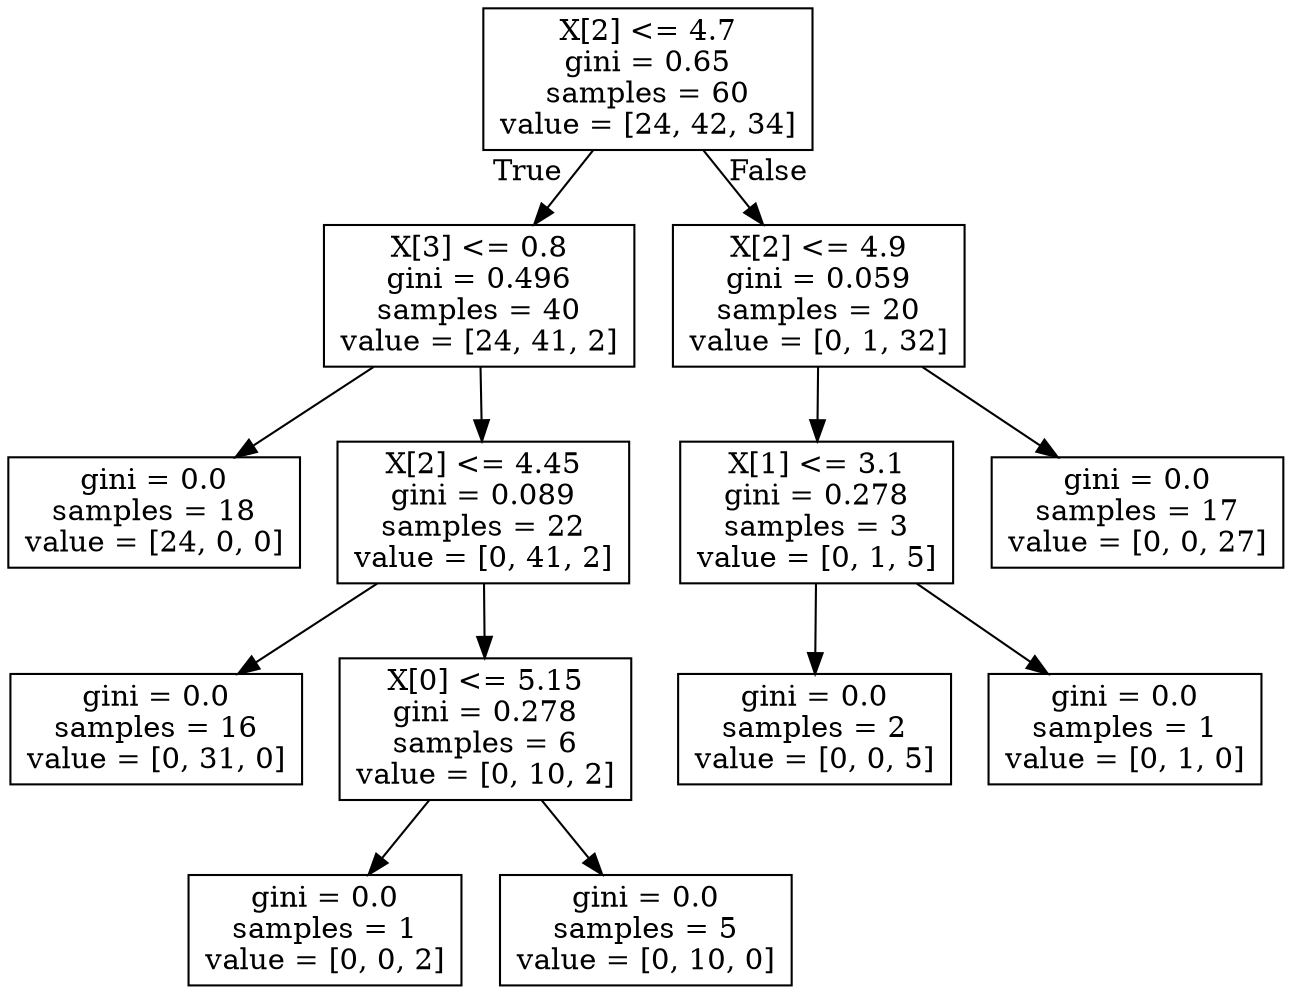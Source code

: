 digraph Tree {
node [shape=box] ;
0 [label="X[2] <= 4.7\ngini = 0.65\nsamples = 60\nvalue = [24, 42, 34]"] ;
1 [label="X[3] <= 0.8\ngini = 0.496\nsamples = 40\nvalue = [24, 41, 2]"] ;
0 -> 1 [labeldistance=2.5, labelangle=45, headlabel="True"] ;
2 [label="gini = 0.0\nsamples = 18\nvalue = [24, 0, 0]"] ;
1 -> 2 ;
3 [label="X[2] <= 4.45\ngini = 0.089\nsamples = 22\nvalue = [0, 41, 2]"] ;
1 -> 3 ;
4 [label="gini = 0.0\nsamples = 16\nvalue = [0, 31, 0]"] ;
3 -> 4 ;
5 [label="X[0] <= 5.15\ngini = 0.278\nsamples = 6\nvalue = [0, 10, 2]"] ;
3 -> 5 ;
6 [label="gini = 0.0\nsamples = 1\nvalue = [0, 0, 2]"] ;
5 -> 6 ;
7 [label="gini = 0.0\nsamples = 5\nvalue = [0, 10, 0]"] ;
5 -> 7 ;
8 [label="X[2] <= 4.9\ngini = 0.059\nsamples = 20\nvalue = [0, 1, 32]"] ;
0 -> 8 [labeldistance=2.5, labelangle=-45, headlabel="False"] ;
9 [label="X[1] <= 3.1\ngini = 0.278\nsamples = 3\nvalue = [0, 1, 5]"] ;
8 -> 9 ;
10 [label="gini = 0.0\nsamples = 2\nvalue = [0, 0, 5]"] ;
9 -> 10 ;
11 [label="gini = 0.0\nsamples = 1\nvalue = [0, 1, 0]"] ;
9 -> 11 ;
12 [label="gini = 0.0\nsamples = 17\nvalue = [0, 0, 27]"] ;
8 -> 12 ;
}